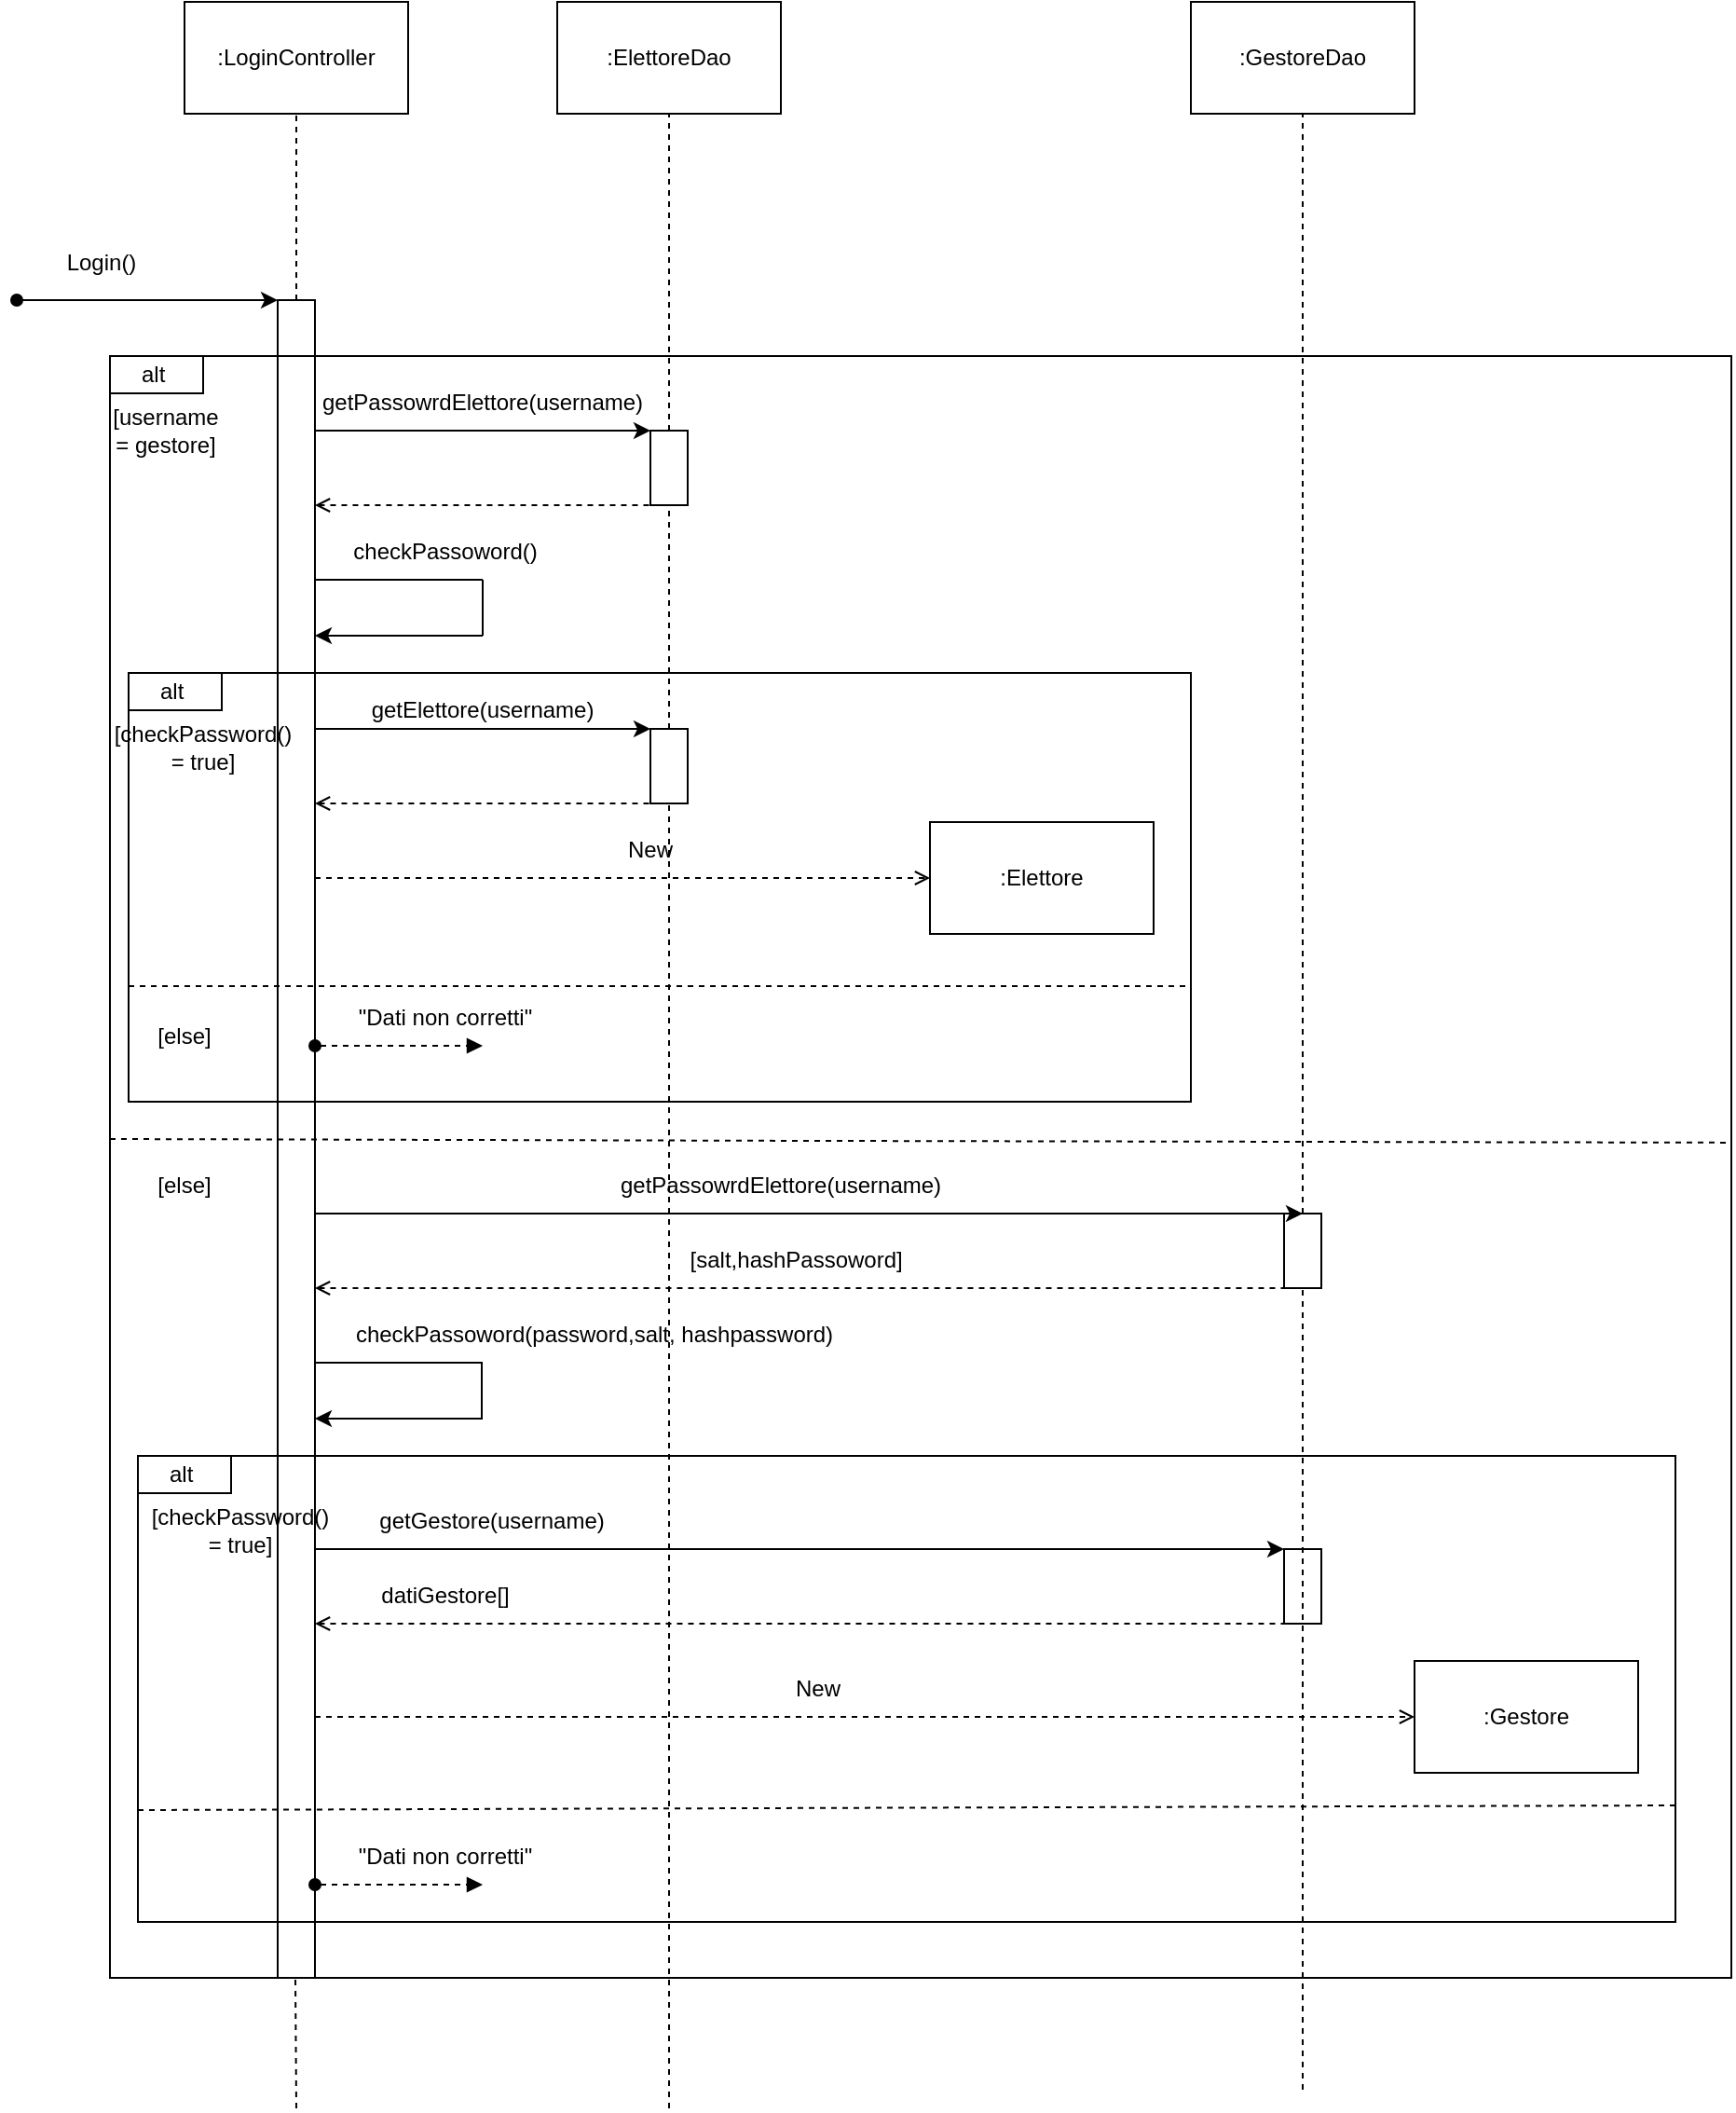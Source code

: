 <mxfile version="16.5.1" type="device"><diagram id="kgpKYQtTHZ0yAKxKKP6v" name="Page-1"><mxGraphModel dx="1102" dy="1025" grid="1" gridSize="10" guides="1" tooltips="1" connect="1" arrows="1" fold="1" page="1" pageScale="1" pageWidth="850" pageHeight="1100" math="0" shadow="0"><root><mxCell id="0"/><mxCell id="1" parent="0"/><mxCell id="zimkhV02M0Bjvxlwnk5M-21" value="" style="rounded=0;whiteSpace=wrap;html=1;glass=0;strokeWidth=1;fillColor=none;" vertex="1" parent="1"><mxGeometry x="320" y="400" width="870" height="870" as="geometry"/></mxCell><mxCell id="zimkhV02M0Bjvxlwnk5M-92" value="&lt;span style=&quot;color: rgba(0 , 0 , 0 , 0) ; font-family: monospace ; font-size: 0px&quot;&gt;%3CmxGraphModel%3E%3Croot%3E%3CmxCell%20id%3D%220%22%2F%3E%3CmxCell%20id%3D%221%22%20parent%3D%220%22%2F%3E%3CmxCell%20id%3D%222%22%20value%3D%22%22%20style%3D%22endArrow%3Dclassic%3Bhtml%3D1%3Brounded%3D0%3B%22%20edge%3D%221%22%20parent%3D%221%22%3E%3CmxGeometry%20width%3D%2250%22%20height%3D%2250%22%20relative%3D%221%22%20as%3D%22geometry%22%3E%3CmxPoint%20x%3D%22520%22%20y%3D%22550%22%20as%3D%22sourcePoint%22%2F%3E%3CmxPoint%20x%3D%22430%22%20y%3D%22550%22%20as%3D%22targetPoint%22%2F%3E%3C%2FmxGeometry%3E%3C%2FmxCell%3E%3C%2Froot%3E%3C%2FmxGraphModel%3E&lt;/span&gt;" style="rounded=0;whiteSpace=wrap;html=1;glass=0;strokeWidth=1;fillColor=none;" vertex="1" parent="1"><mxGeometry x="335" y="990" width="825" height="250" as="geometry"/></mxCell><mxCell id="zimkhV02M0Bjvxlwnk5M-27" value="" style="rounded=0;whiteSpace=wrap;html=1;glass=0;strokeWidth=1;fillColor=none;" vertex="1" parent="1"><mxGeometry x="410" y="370" width="20" height="900" as="geometry"/></mxCell><mxCell id="zimkhV02M0Bjvxlwnk5M-2" value=":LoginController" style="rounded=0;whiteSpace=wrap;html=1;" vertex="1" parent="1"><mxGeometry x="360" y="210" width="120" height="60" as="geometry"/></mxCell><mxCell id="zimkhV02M0Bjvxlwnk5M-3" value=":ElettoreDao" style="rounded=0;whiteSpace=wrap;html=1;" vertex="1" parent="1"><mxGeometry x="560" y="210" width="120" height="60" as="geometry"/></mxCell><mxCell id="zimkhV02M0Bjvxlwnk5M-5" value="" style="endArrow=none;dashed=1;html=1;rounded=0;entryX=0.5;entryY=1;entryDx=0;entryDy=0;startArrow=none;" edge="1" parent="1" source="zimkhV02M0Bjvxlwnk5M-27" target="zimkhV02M0Bjvxlwnk5M-2"><mxGeometry width="50" height="50" relative="1" as="geometry"><mxPoint x="420" y="580" as="sourcePoint"/><mxPoint x="470" y="270" as="targetPoint"/></mxGeometry></mxCell><mxCell id="zimkhV02M0Bjvxlwnk5M-6" value="" style="endArrow=none;dashed=1;html=1;rounded=0;entryX=0.5;entryY=1;entryDx=0;entryDy=0;startArrow=none;" edge="1" parent="1" source="zimkhV02M0Bjvxlwnk5M-30" target="zimkhV02M0Bjvxlwnk5M-3"><mxGeometry width="50" height="50" relative="1" as="geometry"><mxPoint x="620" y="570" as="sourcePoint"/><mxPoint x="700" y="240" as="targetPoint"/></mxGeometry></mxCell><mxCell id="zimkhV02M0Bjvxlwnk5M-11" value="" style="endArrow=classic;html=1;rounded=0;endFill=1;startArrow=oval;startFill=1;" edge="1" parent="1"><mxGeometry width="50" height="50" relative="1" as="geometry"><mxPoint x="270" y="370" as="sourcePoint"/><mxPoint x="410" y="370" as="targetPoint"/></mxGeometry></mxCell><mxCell id="zimkhV02M0Bjvxlwnk5M-20" value="Login()" style="text;html=1;align=center;verticalAlign=middle;resizable=0;points=[];autosize=1;strokeColor=none;fillColor=none;" vertex="1" parent="1"><mxGeometry x="290" y="340" width="50" height="20" as="geometry"/></mxCell><mxCell id="zimkhV02M0Bjvxlwnk5M-22" value="alt&amp;nbsp;" style="rounded=0;whiteSpace=wrap;html=1;" vertex="1" parent="1"><mxGeometry x="320" y="400" width="50" height="20" as="geometry"/></mxCell><mxCell id="zimkhV02M0Bjvxlwnk5M-25" value="" style="endArrow=classic;html=1;rounded=0;startArrow=none;entryX=0;entryY=0;entryDx=0;entryDy=0;" edge="1" parent="1" target="zimkhV02M0Bjvxlwnk5M-30"><mxGeometry width="50" height="50" relative="1" as="geometry"><mxPoint x="430" y="440" as="sourcePoint"/><mxPoint x="600" y="440" as="targetPoint"/></mxGeometry></mxCell><mxCell id="zimkhV02M0Bjvxlwnk5M-26" value="getPassowrdElettore(username)" style="text;html=1;strokeColor=none;fillColor=none;align=center;verticalAlign=middle;whiteSpace=wrap;rounded=0;glass=0;" vertex="1" parent="1"><mxGeometry x="490" y="410" width="60" height="30" as="geometry"/></mxCell><mxCell id="zimkhV02M0Bjvxlwnk5M-23" value="[username = gestore]" style="text;html=1;strokeColor=none;fillColor=none;align=center;verticalAlign=middle;whiteSpace=wrap;rounded=0;" vertex="1" parent="1"><mxGeometry x="320" y="430" width="60" height="20" as="geometry"/></mxCell><mxCell id="zimkhV02M0Bjvxlwnk5M-30" value="" style="rounded=0;whiteSpace=wrap;html=1;glass=0;strokeWidth=1;fillColor=none;" vertex="1" parent="1"><mxGeometry x="610" y="440" width="20" height="40" as="geometry"/></mxCell><mxCell id="zimkhV02M0Bjvxlwnk5M-35" value=":GestoreDao" style="rounded=0;whiteSpace=wrap;html=1;" vertex="1" parent="1"><mxGeometry x="900" y="210" width="120" height="60" as="geometry"/></mxCell><mxCell id="zimkhV02M0Bjvxlwnk5M-36" value="" style="endArrow=none;dashed=1;html=1;rounded=0;startArrow=none;entryX=0.5;entryY=1;entryDx=0;entryDy=0;" edge="1" parent="1" source="zimkhV02M0Bjvxlwnk5M-84" target="zimkhV02M0Bjvxlwnk5M-35"><mxGeometry width="50" height="50" relative="1" as="geometry"><mxPoint x="960" y="1020" as="sourcePoint"/><mxPoint x="960" y="210" as="targetPoint"/></mxGeometry></mxCell><mxCell id="zimkhV02M0Bjvxlwnk5M-37" value="" style="endArrow=none;dashed=1;html=1;rounded=0;endFill=0;startArrow=open;startFill=0;" edge="1" parent="1"><mxGeometry width="50" height="50" relative="1" as="geometry"><mxPoint x="430" y="480" as="sourcePoint"/><mxPoint x="610" y="480" as="targetPoint"/></mxGeometry></mxCell><mxCell id="zimkhV02M0Bjvxlwnk5M-40" value="&lt;span style=&quot;color: rgba(0 , 0 , 0 , 0) ; font-family: monospace ; font-size: 0px&quot;&gt;%3CmxGraphModel%3E%3Croot%3E%3CmxCell%20id%3D%220%22%2F%3E%3CmxCell%20id%3D%221%22%20parent%3D%220%22%2F%3E%3CmxCell%20id%3D%222%22%20value%3D%22%22%20style%3D%22endArrow%3Dclassic%3Bhtml%3D1%3Brounded%3D0%3B%22%20edge%3D%221%22%20parent%3D%221%22%3E%3CmxGeometry%20width%3D%2250%22%20height%3D%2250%22%20relative%3D%221%22%20as%3D%22geometry%22%3E%3CmxPoint%20x%3D%22520%22%20y%3D%22550%22%20as%3D%22sourcePoint%22%2F%3E%3CmxPoint%20x%3D%22430%22%20y%3D%22550%22%20as%3D%22targetPoint%22%2F%3E%3C%2FmxGeometry%3E%3C%2FmxCell%3E%3C%2Froot%3E%3C%2FmxGraphModel%3E&lt;/span&gt;" style="rounded=0;whiteSpace=wrap;html=1;glass=0;strokeWidth=1;fillColor=none;" vertex="1" parent="1"><mxGeometry x="330" y="570" width="570" height="230" as="geometry"/></mxCell><mxCell id="zimkhV02M0Bjvxlwnk5M-38" value="[salt,hashPassoword]&amp;nbsp;" style="text;html=1;strokeColor=none;fillColor=none;align=center;verticalAlign=middle;whiteSpace=wrap;rounded=0;glass=0;" vertex="1" parent="1"><mxGeometry x="660" y="870" width="60" height="30" as="geometry"/></mxCell><mxCell id="zimkhV02M0Bjvxlwnk5M-41" value="alt&amp;nbsp;" style="rounded=0;whiteSpace=wrap;html=1;" vertex="1" parent="1"><mxGeometry x="330" y="570" width="50" height="20" as="geometry"/></mxCell><mxCell id="zimkhV02M0Bjvxlwnk5M-47" value="" style="endArrow=none;html=1;rounded=0;" edge="1" parent="1"><mxGeometry width="50" height="50" relative="1" as="geometry"><mxPoint x="430" y="520" as="sourcePoint"/><mxPoint x="520" y="520" as="targetPoint"/></mxGeometry></mxCell><mxCell id="zimkhV02M0Bjvxlwnk5M-48" value="" style="endArrow=none;html=1;rounded=0;" edge="1" parent="1"><mxGeometry width="50" height="50" relative="1" as="geometry"><mxPoint x="520" y="550" as="sourcePoint"/><mxPoint x="520" y="520" as="targetPoint"/></mxGeometry></mxCell><mxCell id="zimkhV02M0Bjvxlwnk5M-49" value="" style="endArrow=classic;html=1;rounded=0;" edge="1" parent="1"><mxGeometry width="50" height="50" relative="1" as="geometry"><mxPoint x="520" y="550" as="sourcePoint"/><mxPoint x="430" y="550" as="targetPoint"/></mxGeometry></mxCell><mxCell id="zimkhV02M0Bjvxlwnk5M-50" value="checkPassoword()" style="text;html=1;strokeColor=none;fillColor=none;align=center;verticalAlign=middle;whiteSpace=wrap;rounded=0;glass=0;" vertex="1" parent="1"><mxGeometry x="470" y="490" width="60" height="30" as="geometry"/></mxCell><mxCell id="zimkhV02M0Bjvxlwnk5M-53" value="[checkPassword() = true]" style="text;html=1;strokeColor=none;fillColor=none;align=center;verticalAlign=middle;whiteSpace=wrap;rounded=0;glass=0;" vertex="1" parent="1"><mxGeometry x="350" y="600" width="40" height="20" as="geometry"/></mxCell><mxCell id="zimkhV02M0Bjvxlwnk5M-55" value="" style="endArrow=none;dashed=1;html=1;rounded=0;entryX=0.5;entryY=1;entryDx=0;entryDy=0;startArrow=none;" edge="1" parent="1" source="zimkhV02M0Bjvxlwnk5M-65" target="zimkhV02M0Bjvxlwnk5M-30"><mxGeometry width="50" height="50" relative="1" as="geometry"><mxPoint x="620" y="870" as="sourcePoint"/><mxPoint x="670" y="530" as="targetPoint"/></mxGeometry></mxCell><mxCell id="zimkhV02M0Bjvxlwnk5M-56" value=":Elettore" style="rounded=0;whiteSpace=wrap;html=1;glass=0;strokeWidth=1;fillColor=none;" vertex="1" parent="1"><mxGeometry x="760" y="650" width="120" height="60" as="geometry"/></mxCell><mxCell id="zimkhV02M0Bjvxlwnk5M-60" value="New" style="text;html=1;strokeColor=none;fillColor=none;align=center;verticalAlign=middle;whiteSpace=wrap;rounded=0;glass=0;" vertex="1" parent="1"><mxGeometry x="580" y="650" width="60" height="30" as="geometry"/></mxCell><mxCell id="zimkhV02M0Bjvxlwnk5M-62" value="" style="endArrow=classic;html=1;rounded=0;startArrow=none;entryX=0;entryY=0;entryDx=0;entryDy=0;" edge="1" parent="1"><mxGeometry width="50" height="50" relative="1" as="geometry"><mxPoint x="430" y="600" as="sourcePoint"/><mxPoint x="610" y="600" as="targetPoint"/></mxGeometry></mxCell><mxCell id="zimkhV02M0Bjvxlwnk5M-65" value="" style="rounded=0;whiteSpace=wrap;html=1;glass=0;strokeWidth=1;fillColor=none;" vertex="1" parent="1"><mxGeometry x="610" y="600" width="20" height="40" as="geometry"/></mxCell><mxCell id="zimkhV02M0Bjvxlwnk5M-66" value="" style="endArrow=none;dashed=1;html=1;rounded=0;entryX=0.5;entryY=1;entryDx=0;entryDy=0;" edge="1" parent="1" target="zimkhV02M0Bjvxlwnk5M-65"><mxGeometry width="50" height="50" relative="1" as="geometry"><mxPoint x="620" y="1340" as="sourcePoint"/><mxPoint x="620" y="480" as="targetPoint"/></mxGeometry></mxCell><mxCell id="zimkhV02M0Bjvxlwnk5M-67" value="" style="endArrow=none;dashed=1;html=1;rounded=0;endFill=0;startArrow=open;startFill=0;" edge="1" parent="1"><mxGeometry width="50" height="50" relative="1" as="geometry"><mxPoint x="430" y="640" as="sourcePoint"/><mxPoint x="610" y="640" as="targetPoint"/></mxGeometry></mxCell><mxCell id="zimkhV02M0Bjvxlwnk5M-69" value="" style="endArrow=open;dashed=1;html=1;rounded=0;entryX=0;entryY=0.5;entryDx=0;entryDy=0;startArrow=none;startFill=0;endFill=0;" edge="1" parent="1" target="zimkhV02M0Bjvxlwnk5M-56"><mxGeometry width="50" height="50" relative="1" as="geometry"><mxPoint x="430" y="680" as="sourcePoint"/><mxPoint x="690" y="700" as="targetPoint"/></mxGeometry></mxCell><mxCell id="zimkhV02M0Bjvxlwnk5M-70" value="getElettore(username)" style="text;html=1;strokeColor=none;fillColor=none;align=center;verticalAlign=middle;whiteSpace=wrap;rounded=0;glass=0;" vertex="1" parent="1"><mxGeometry x="490" y="575" width="60" height="30" as="geometry"/></mxCell><mxCell id="zimkhV02M0Bjvxlwnk5M-71" value="datiGestore[]" style="text;html=1;strokeColor=none;fillColor=none;align=center;verticalAlign=middle;whiteSpace=wrap;rounded=0;glass=0;" vertex="1" parent="1"><mxGeometry x="470" y="1050" width="60" height="30" as="geometry"/></mxCell><mxCell id="zimkhV02M0Bjvxlwnk5M-73" value="" style="endArrow=none;dashed=1;html=1;rounded=0;strokeColor=default;" edge="1" parent="1"><mxGeometry width="50" height="50" relative="1" as="geometry"><mxPoint x="330" y="738" as="sourcePoint"/><mxPoint x="900" y="738" as="targetPoint"/></mxGeometry></mxCell><mxCell id="zimkhV02M0Bjvxlwnk5M-74" value="[else]" style="text;html=1;strokeColor=none;fillColor=none;align=center;verticalAlign=middle;whiteSpace=wrap;rounded=0;glass=0;" vertex="1" parent="1"><mxGeometry x="330" y="750" width="60" height="30" as="geometry"/></mxCell><mxCell id="zimkhV02M0Bjvxlwnk5M-75" value="" style="endArrow=block;html=1;rounded=0;dashed=1;strokeColor=default;endFill=1;startArrow=oval;startFill=1;" edge="1" parent="1"><mxGeometry width="50" height="50" relative="1" as="geometry"><mxPoint x="430" y="770" as="sourcePoint"/><mxPoint x="520" y="770" as="targetPoint"/></mxGeometry></mxCell><mxCell id="zimkhV02M0Bjvxlwnk5M-76" value="&quot;Dati non corretti&quot;" style="text;html=1;strokeColor=none;fillColor=none;align=center;verticalAlign=middle;whiteSpace=wrap;rounded=0;glass=0;" vertex="1" parent="1"><mxGeometry x="445" y="740" width="110" height="30" as="geometry"/></mxCell><mxCell id="zimkhV02M0Bjvxlwnk5M-79" value="[else]" style="text;html=1;strokeColor=none;fillColor=none;align=center;verticalAlign=middle;whiteSpace=wrap;rounded=0;glass=0;" vertex="1" parent="1"><mxGeometry x="330" y="830" width="60" height="30" as="geometry"/></mxCell><mxCell id="zimkhV02M0Bjvxlwnk5M-80" value="" style="endArrow=none;dashed=1;html=1;rounded=0;strokeColor=default;exitX=-0.001;exitY=0.821;exitDx=0;exitDy=0;exitPerimeter=0;entryX=1;entryY=0.485;entryDx=0;entryDy=0;entryPerimeter=0;" edge="1" parent="1" target="zimkhV02M0Bjvxlwnk5M-21"><mxGeometry width="50" height="50" relative="1" as="geometry"><mxPoint x="320" y="820" as="sourcePoint"/><mxPoint x="1070" y="821" as="targetPoint"/><Array as="points"><mxPoint x="670.75" y="820.93"/></Array></mxGeometry></mxCell><mxCell id="zimkhV02M0Bjvxlwnk5M-82" value="getPassowrdElettore(username)" style="text;html=1;strokeColor=none;fillColor=none;align=center;verticalAlign=middle;whiteSpace=wrap;rounded=0;glass=0;" vertex="1" parent="1"><mxGeometry x="650" y="830" width="60" height="30" as="geometry"/></mxCell><mxCell id="zimkhV02M0Bjvxlwnk5M-83" value="" style="endArrow=classic;html=1;rounded=0;startArrow=none;" edge="1" parent="1"><mxGeometry width="50" height="50" relative="1" as="geometry"><mxPoint x="430" y="860" as="sourcePoint"/><mxPoint x="960" y="860" as="targetPoint"/></mxGeometry></mxCell><mxCell id="zimkhV02M0Bjvxlwnk5M-84" value="" style="rounded=0;whiteSpace=wrap;html=1;glass=0;strokeWidth=1;fillColor=none;" vertex="1" parent="1"><mxGeometry x="950" y="860" width="20" height="40" as="geometry"/></mxCell><mxCell id="zimkhV02M0Bjvxlwnk5M-85" value="" style="endArrow=none;dashed=1;html=1;rounded=0;entryX=0.5;entryY=1;entryDx=0;entryDy=0;startArrow=none;" edge="1" parent="1" target="zimkhV02M0Bjvxlwnk5M-84"><mxGeometry width="50" height="50" relative="1" as="geometry"><mxPoint x="960" y="1330" as="sourcePoint"/><mxPoint x="959.5" y="200" as="targetPoint"/></mxGeometry></mxCell><mxCell id="zimkhV02M0Bjvxlwnk5M-86" value="" style="endArrow=none;dashed=1;html=1;rounded=0;endFill=0;startArrow=open;startFill=0;" edge="1" parent="1"><mxGeometry width="50" height="50" relative="1" as="geometry"><mxPoint x="430" y="900" as="sourcePoint"/><mxPoint x="950" y="900" as="targetPoint"/></mxGeometry></mxCell><mxCell id="zimkhV02M0Bjvxlwnk5M-88" value="checkPassoword(password,salt, hashpassword)" style="text;html=1;strokeColor=none;fillColor=none;align=center;verticalAlign=middle;whiteSpace=wrap;rounded=0;glass=0;" vertex="1" parent="1"><mxGeometry x="450" y="910" width="260" height="30" as="geometry"/></mxCell><mxCell id="zimkhV02M0Bjvxlwnk5M-89" value="" style="endArrow=none;html=1;rounded=0;" edge="1" parent="1"><mxGeometry width="50" height="50" relative="1" as="geometry"><mxPoint x="430" y="940" as="sourcePoint"/><mxPoint x="520" y="940" as="targetPoint"/></mxGeometry></mxCell><mxCell id="zimkhV02M0Bjvxlwnk5M-90" value="" style="endArrow=none;html=1;rounded=0;" edge="1" parent="1"><mxGeometry width="50" height="50" relative="1" as="geometry"><mxPoint x="519.5" y="970" as="sourcePoint"/><mxPoint x="519.5" y="940" as="targetPoint"/></mxGeometry></mxCell><mxCell id="zimkhV02M0Bjvxlwnk5M-91" value="" style="endArrow=classic;html=1;rounded=0;" edge="1" parent="1"><mxGeometry width="50" height="50" relative="1" as="geometry"><mxPoint x="520" y="970" as="sourcePoint"/><mxPoint x="430" y="970" as="targetPoint"/></mxGeometry></mxCell><mxCell id="zimkhV02M0Bjvxlwnk5M-93" value="getGestore(username)" style="text;html=1;strokeColor=none;fillColor=none;align=center;verticalAlign=middle;whiteSpace=wrap;rounded=0;glass=0;" vertex="1" parent="1"><mxGeometry x="495" y="1010" width="60" height="30" as="geometry"/></mxCell><mxCell id="zimkhV02M0Bjvxlwnk5M-94" value="alt&amp;nbsp;" style="rounded=0;whiteSpace=wrap;html=1;" vertex="1" parent="1"><mxGeometry x="335" y="990" width="50" height="20" as="geometry"/></mxCell><mxCell id="zimkhV02M0Bjvxlwnk5M-96" value="[checkPassword() = true]" style="text;html=1;strokeColor=none;fillColor=none;align=center;verticalAlign=middle;whiteSpace=wrap;rounded=0;glass=0;" vertex="1" parent="1"><mxGeometry x="370" y="1020" width="40" height="20" as="geometry"/></mxCell><mxCell id="zimkhV02M0Bjvxlwnk5M-97" value="" style="endArrow=classic;html=1;rounded=0;startArrow=none;entryX=0;entryY=0;entryDx=0;entryDy=0;" edge="1" parent="1" target="zimkhV02M0Bjvxlwnk5M-98"><mxGeometry width="50" height="50" relative="1" as="geometry"><mxPoint x="430" y="1040" as="sourcePoint"/><mxPoint x="610" y="1040" as="targetPoint"/></mxGeometry></mxCell><mxCell id="zimkhV02M0Bjvxlwnk5M-98" value="" style="rounded=0;whiteSpace=wrap;html=1;glass=0;strokeWidth=1;fillColor=none;" vertex="1" parent="1"><mxGeometry x="950" y="1040" width="20" height="40" as="geometry"/></mxCell><mxCell id="zimkhV02M0Bjvxlwnk5M-99" value="" style="endArrow=none;dashed=1;html=1;rounded=0;endFill=0;startArrow=open;startFill=0;" edge="1" parent="1"><mxGeometry width="50" height="50" relative="1" as="geometry"><mxPoint x="430" y="1080" as="sourcePoint"/><mxPoint x="950" y="1080" as="targetPoint"/></mxGeometry></mxCell><mxCell id="zimkhV02M0Bjvxlwnk5M-100" value="" style="endArrow=open;dashed=1;html=1;rounded=0;entryX=0;entryY=0.5;entryDx=0;entryDy=0;startArrow=none;startFill=0;endFill=0;" edge="1" parent="1" target="zimkhV02M0Bjvxlwnk5M-101"><mxGeometry width="50" height="50" relative="1" as="geometry"><mxPoint x="430" y="1130" as="sourcePoint"/><mxPoint x="760" y="1130" as="targetPoint"/></mxGeometry></mxCell><mxCell id="zimkhV02M0Bjvxlwnk5M-101" value=":Gestore" style="rounded=0;whiteSpace=wrap;html=1;glass=0;strokeWidth=1;fillColor=none;" vertex="1" parent="1"><mxGeometry x="1020" y="1100" width="120" height="60" as="geometry"/></mxCell><mxCell id="zimkhV02M0Bjvxlwnk5M-102" value="New" style="text;html=1;strokeColor=none;fillColor=none;align=center;verticalAlign=middle;whiteSpace=wrap;rounded=0;glass=0;" vertex="1" parent="1"><mxGeometry x="670" y="1100" width="60" height="30" as="geometry"/></mxCell><mxCell id="zimkhV02M0Bjvxlwnk5M-103" value="" style="endArrow=none;dashed=1;html=1;rounded=0;strokeColor=default;entryX=1;entryY=0.75;entryDx=0;entryDy=0;" edge="1" parent="1" target="zimkhV02M0Bjvxlwnk5M-92"><mxGeometry width="50" height="50" relative="1" as="geometry"><mxPoint x="335" y="1180" as="sourcePoint"/><mxPoint x="905" y="1180" as="targetPoint"/></mxGeometry></mxCell><mxCell id="zimkhV02M0Bjvxlwnk5M-104" value="&quot;Dati non corretti&quot;" style="text;html=1;strokeColor=none;fillColor=none;align=center;verticalAlign=middle;whiteSpace=wrap;rounded=0;glass=0;" vertex="1" parent="1"><mxGeometry x="445" y="1190" width="110" height="30" as="geometry"/></mxCell><mxCell id="zimkhV02M0Bjvxlwnk5M-105" value="" style="endArrow=block;html=1;rounded=0;dashed=1;strokeColor=default;endFill=1;startArrow=oval;startFill=1;" edge="1" parent="1"><mxGeometry width="50" height="50" relative="1" as="geometry"><mxPoint x="430" y="1220" as="sourcePoint"/><mxPoint x="520" y="1220" as="targetPoint"/></mxGeometry></mxCell><mxCell id="zimkhV02M0Bjvxlwnk5M-106" value="" style="endArrow=none;dashed=1;html=1;rounded=0;entryX=0.5;entryY=1;entryDx=0;entryDy=0;startArrow=none;" edge="1" parent="1"><mxGeometry width="50" height="50" relative="1" as="geometry"><mxPoint x="420" y="1340" as="sourcePoint"/><mxPoint x="419.5" y="1270" as="targetPoint"/></mxGeometry></mxCell></root></mxGraphModel></diagram></mxfile>